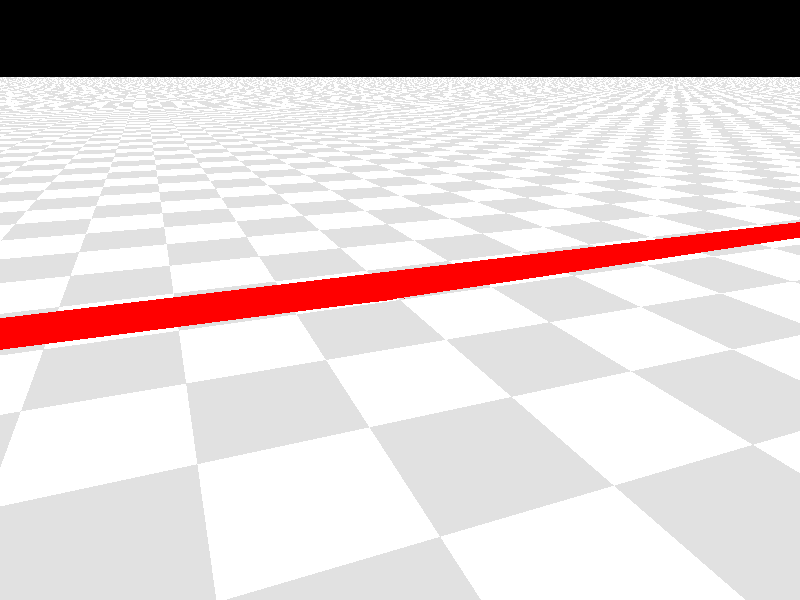 // povray triangle data 
 

#include "colors.inc"
#declare c1 = texture {pigment {color Red}} 

light_source {<0,0,0> color White}
light_source {<-10,5,-50> color rgb<1, 1, 1>}
light_source {<0,10,0> color White}
light_source {<-10,-5,50> color rgb<1, 1, 1>} 

camera { 
 location <5,2,-2> 
 look_at <0,0,0> 
 } 

plane { <0,1,0>, 0 pigment {checker color White, color Gray}} 

mesh { 

triangle{<0.09745268727866,0.02242707609494,0.06744452663202>,<-0.09992894726406,0.00376901826698,0.00274719376451>,<-0.09991661343425,0.00408293519784,0.00479727880940> texture { c1 } } 

triangle{<0.03298554148589,0.09440314641410,-0.38278024486240>,<0.03357803893926,0.09419403007088,-0.44470610172794>,<0.03387379202453,0.09408807689542,-0.46959279477887> texture { c1 } } 

triangle{<0.00314107590781,0.09995065603657,5.62350285275684>,<0.00376901826699,0.09992894726406,-15.22621019014481>,<0.00408293519785,0.09991661343425,-13.30757589202550> texture { c1 } } 

triangle{<0.00125660398834,0.09999210442038,69.11950027290224>,<0.00157073173118,0.09998766324817,-6.50784598708345>,<0.00188484397154,0.09998223523808,-38.98974696759402> texture { c1 } } 

triangle{<0.00125660398834,0.09999210442038,69.11950027290224>,<0.00157073173118,0.09998766324817,-6.50784598708345>,<0.00251320797667,0.19998420884076,33.76693390618600> texture { c1 } } 

triangle{<0.00094246384331,0.09999555871089,-44.70107743306681>,<0.00125660398834,0.09999210442038,69.11950027290224>,<0.00188484397154,0.09998223523808,-38.98974696759402> texture { c1 } } 

triangle{<0.08591385812743,0.05117430001143,-0.05941202439721>,<0.00376968794308,0.19996447047616,-20.06246224988823>,<0.00439787521850,0.19995164088740,-2.30840170918798> texture { c1 } } 

triangle{<0.00188484397154,0.09998223523808,-38.98974696759402>,<0.00219893760925,0.09997582044370,-3.01167005871686>,<0.00251300954433,0.09996841892833,24.82267299421732> texture { c1 } } 

triangle{<0.08460071056678,0.05331716207372,-0.01953668015715>,<0.01004886363595,0.19974739132120,2.36631689191983>,<0.01067633795175,0.19971483622390,3.92992672853088> texture { c1 } } 

triangle{<0.00251300954433,0.09996841892833,24.82267299421732>,<0.00282705667703,0.09996003076503,22.54925835126470>,<0.00314107590781,0.09995065603657,5.62350285275684> texture { c1 } } 

triangle{<0.08443279255020,0.05358267949790,-0.01410977715445>,<0.01004886363595,0.19974739132120,2.36631689191983>,<0.01067633795175,0.19971483622390,3.92992672853088> texture { c1 } } 

triangle{<0.00188484397154,0.09998223523808,-38.98974696759402>,<0.00251300954433,0.09996841892833,24.82267299421732>,<0.00314107590781,0.09995065603657,5.62350285275684> texture { c1 } } 

triangle{<0.08217464086296,0.05698533494719,0.05987264725516>,<0.01506536110559,0.19943178005212,-1.73855550562501>,<0.01569181914557,0.19938346674663,-2.24730907427444> texture { c1 } } 

triangle{<0.00094246384331,0.09999555871089,-44.70107743306681>,<0.00188484397154,0.09998223523808,-38.98974696759402>,<0.00314107590781,0.09995065603657,5.62350285275684> texture { c1 } } 

triangle{<0.08509944817947,0.05251746299613,-0.03529682398924>,<0.00628215181563,0.19990131207315,2.80012645802395>,<0.00691012827489,0.19988058967099,-4.63366909454370> texture { c1 } } 

triangle{<0.00094246384331,0.09999555871089,-44.70107743306681>,<0.00314107590781,0.09995065603657,5.62350285275684>,<0.00408293519785,0.09991661343425,-13.30757589202550> texture { c1 } } 

triangle{<0.08270805742746,0.05620833778521,0.04275621708514>,<0.01130370689640,0.19968031002180,4.33054042431262>,<0.01193096427803,0.19964381305564,3.82741236537421> texture { c1 } } 

triangle{<0.00314107590781,0.09995065603657,5.62350285275684>,<0.00345506413745,0.09994029483550,-9.20549137725976>,<0.00376901826699,0.09992894726406,-15.22621019014481> texture { c1 } } 

triangle{<0.08460071056678,0.05331716207372,-0.01953668015715>,<0.00879362366357,0.19980658693562,-3.81595072291968>,<0.00942129014193,0.19977797499239,-0.36876532241865> texture { c1 } } 

triangle{<0.01066111542753,0.09943007903970,1.10238033633002>,<0.01097343110910,0.09939609554552,1.73138950692804>,<0.01128563848735,0.09936113105200,2.20109497286353> texture { c1 } } 

triangle{<0.08443279255020,0.05358267949790,-0.01410977715445>,<0.00879362366357,0.19980658693562,-3.81595072291968>,<0.00942129014193,0.19977797499239,-0.36876532241865> texture { c1 } } 

triangle{<0.00439681183179,0.09990329346781,-7.15093446867972>,<0.00471064507096,0.09988898749620,-0.27188605004984>,<0.00502443181798,0.09987369566060,5.11946657307448> texture { c1 } } 

triangle{<0.08199521093255,0.05724321255946,0.06549052450459>,<0.01506536110559,0.19943178005212,-1.73855550562501>,<0.01569181914557,0.19938346674663,-2.24730907427444> texture { c1 } } 

triangle{<0.00408293519785,0.09991661343425,-13.30757589202550>,<0.00439681183179,0.09990329346781,-7.15093446867972>,<0.00502443181798,0.09987369566060,5.11946657307448> texture { c1 } } 

triangle{<0.07862884321366,0.06178596130903,0.14553593549584>,<0.01757023931015,0.19922672182863,-2.17812155187586>,<0.01819604078071,0.19917054024104,-1.79778751664535> texture { c1 } } 

triangle{<0.00533816897588,0.09985741811195,8.13894156228708>,<0.00565185344820,0.09984015501090,8.83195354010866>,<0.00596548213902,0.09982190652782,7.73518287587087> texture { c1 } } 

triangle{<0.08460071056678,0.05331716207372,-0.01953668015715>,<0.00753803653399,0.19985789452812,-7.73409722842441>,<0.00816587039570,0.19983322686851,-6.85631888506528> texture { c1 } } 

triangle{<0.00815906115682,0.09966659280340,-4.87829935315684>,<0.00972354939224,0.09952614022063,-1.55338604480911>,<0.01034869452504,0.09946308119914,0.32545558121911> texture { c1 } } 

triangle{<0.07996846584871,0.06004202253259,0.12077902318040>,<0.01631812231363,0.19933318560681,-2.46023897367414>,<0.01694426442841,0.19928093712892,-2.41871838450427> texture { c1 } } 

triangle{<0.00408293519785,0.09991661343425,-13.30757589202550>,<0.00502443181798,0.09987369566060,5.11946657307448>,<0.00659255979514,0.09978245414574,2.90335573796685> texture { c1 } } 

triangle{<0.08145207270705,0.05801344543918,0.08192068470989>,<0.01506536110559,0.19943178005212,-1.73855550562501>,<0.01569181914557,0.19938346674663,-2.24730907427444> texture { c1 } } 

triangle{<0.00533816897588,0.09985741811195,8.13894156228708>,<0.00596548213902,0.09982190652782,7.73518287587087>,<0.00659255979514,0.09978245414574,2.90335573796685> texture { c1 } } 

triangle{<0.08126941644331,0.05826904796686,0.08721990499769>,<0.01506536110559,0.19943178005212,-1.73855550562501>,<0.01569181914557,0.19938346674663,-2.24730907427444> texture { c1 } } 

triangle{<0.00502443181798,0.09987369566060,5.11946657307448>,<0.00533816897588,0.09985741811195,8.13894156228708>,<0.00659255979514,0.09978245414574,2.90335573796685> texture { c1 } } 

triangle{<0.08217464086296,0.05698533494719,0.05987264725516>,<0.01381200514288,0.19952250127225,0.17759282101884>,<0.01443875437657,0.19947812504646,-0.92014599116965> texture { c1 } } 

triangle{<0.00094246384331,0.09999555871089,-44.70107743306681>,<0.00408293519785,0.09991661343425,-13.30757589202550>,<0.00659255979514,0.09978245414574,2.90335573796685> texture { c1 } } 

triangle{<0.08199521093255,0.05724321255946,0.06549052450459>,<0.01381200514288,0.19952250127225,0.17759282101884>,<0.01443875437657,0.19947812504646,-0.92014599116965> texture { c1 } } 

triangle{<0.00596548213902,0.09982190652782,7.73518287587087>,<0.00627905195293,0.09980267284283,5.54291097616399>,<0.00659255979514,0.09978245414574,2.90335573796685> texture { c1 } } 

triangle{<0.07977944395386,0.06029295416890,0.12493685960372>,<0.01631812231363,0.19933318560681,-2.46023897367414>,<0.01694426442841,0.19928093712892,-2.41871838450427> texture { c1 } } 

triangle{<0.00721937718829,0.09973906252323,-1.86858068008738>,<0.00753268055279,0.09971589002606,-3.48721069131949>,<0.00784590957278,0.09969173337331,-4.47965188352914> texture { c1 } } 

triangle{<0.07784623015670,0.06276913612907,0.15447087944970>,<0.02132223085505,0.19886015807940,0.49897114181574>,<0.02194686221821,0.19879219109104,0.81936659462087> texture { c1 } } 

triangle{<0.00659255979514,0.09978245414574,2.90335573796685>,<0.00690600257144,0.09976125063612,0.32123831044805>,<0.00721937718829,0.09973906252323,-1.86858068008738> texture { c1 } } 

triangle{<0.08217464086296,0.05698533494719,0.05987264725516>,<0.01255810390586,0.19960534568565,2.76345836070935>,<0.01318511959028,0.19956490829149,1.46218447228727> texture { c1 } } 

triangle{<0.00659255979514,0.09978245414574,2.90335573796685>,<0.00721937718829,0.09973906252323,-1.86858068008738>,<0.00784590957278,0.09969173337331,-4.47965188352914> texture { c1 } } 

triangle{<0.07624425110115,0.06470559615694,0.15857437430828>,<0.02257127697470,0.19872226210400,1.06087061146258>,<0.02319546896179,0.19865037180847,1.22302552358915> texture { c1 } } 

triangle{<0.00815906115682,0.09966659280340,-4.87829935315684>,<0.00878511965507,0.09961336091432,-4.26653483037565>,<0.00909802039036,0.09958527012052,-3.48952272284169> texture { c1 } } 

triangle{<0.07920766142500,0.06104216879816,0.13622129926664>,<0.01757023931015,0.19922672182863,-2.17812155187586>,<0.01819604078071,0.19917054024104,-1.79778751664535> texture { c1 } } 

triangle{<0.00909802039036,0.09958527012052,-3.48952272284169>,<0.00941083133185,0.09955619646031,-2.55211601061385>,<0.00972354939224,0.09952614022063,-1.55338604480911> texture { c1 } } 

triangle{<0.07745030601987,0.06325701619131,0.15728904778169>,<0.02381943201897,0.19857652091396,1.30973914905562>,<0.02444315998798,0.19850071014936,1.32802511376218> texture { c1 } } 

triangle{<0.00815906115682,0.09966659280340,-4.87829935315684>,<0.00847213221421,0.09964046856446,-4.76951273830682>,<0.00878511965507,0.09961336091432,-4.26653483037565> texture { c1 } } 

triangle{<0.07583619152887,0.06518337253009,0.15648271999827>,<0.02257127697470,0.19872226210400,1.06087061146258>,<0.02319546896179,0.19865037180847,1.22302552358915> texture { c1 } } 

triangle{<0.00815906115682,0.09966659280340,-4.87829935315684>,<0.00909802039036,0.09958527012052,-3.48952272284169>,<0.00972354939224,0.09952614022063,-1.55338604480911> texture { c1 } } 

triangle{<0.07784623015670,0.06276913612907,0.15447087944970>,<0.02007234297024,0.19899020339626,-0.34666721412600>,<0.02069738905008,0.19892616239829,0.10586678804053> texture { c1 } } 

triangle{<0.00784590957278,0.09969173337331,-4.47965188352914>,<0.00815906115682,0.09966659280340,-4.87829935315684>,<0.01034869452504,0.09946308119914,0.32545558121911> texture { c1 } } 

triangle{<0.07725119636779,0.06350002094288,0.15826249141230>,<0.02381943201897,0.19857652091396,1.30973914905562>,<0.02444315998798,0.19850071014936,1.32802511376218> texture { c1 } } 

triangle{<0.01034869452504,0.09946308119914,0.32545558121911>,<0.01066111542753,0.09943007903970,1.10238033633002>,<0.01128563848735,0.09936113105200,2.20109497286353> texture { c1 } } 

triangle{<0.07396310949786,0.06730125135098,0.13091647302077>,<0.02631287181846,0.19826152621390,1.06709098610196>,<0.02693559789943,0.19817788364447,0.90905648568344> texture { c1 } } 

triangle{<0.00659255979514,0.09978245414574,2.90335573796685>,<0.00784590957278,0.09969173337331,-4.47965188352914>,<0.01034869452504,0.09946308119914,0.32545558121911> texture { c1 } } 

triangle{<0.01443875437657,0.19947812504646,-0.92014599116965>,<0.00188494318967,0.29999407825684,21.72798018903163>,<0.00282739152994,0.29998667613268,-20.31911798898365> texture { c1 } } 

triangle{<0.01253332335643,0.09921147013145,2.59938945940499>,<0.01284494302003,0.09917160601106,2.40734064042926>,<0.01315643590923,0.09913076310695,2.13900053721176> texture { c1 } } 

triangle{<0.07501110696305,0.06613118653236,0.14837160989626>,<0.02381943201897,0.19857652091396,1.30973914905562>,<0.02444315998798,0.19850071014936,1.32802511376218> texture { c1 } } 

triangle{<0.00972354939224,0.09952614022063,-1.55338604480911>,<0.01003617148512,0.09949510169813,-0.57387624972773>,<0.01034869452504,0.09946308119914,0.32545558121911> texture { c1 } } 

triangle{<0.07725119636779,0.06350002094288,0.15826249141230>,<0.02257127697470,0.19872226210400,1.06087061146258>,<0.02319546896179,0.19865037180847,1.22302552358915> texture { c1 } } 

triangle{<0.01222157999399,0.09925035507468,2.69406921608833>,<0.01253332335643,0.09921147013145,2.59938945940499>,<0.01315643590923,0.09913076310695,2.13900053721176> texture { c1 } } 

triangle{<0.06660118674343,0.07459411454242,-0.11646109061763>,<0.03994199610288,0.19597101047685,-0.45097032602470>,<0.04055745907130,0.19584456212435,-0.37713856984306> texture { c1 } } 

triangle{<0.01034869452504,0.09946308119914,0.32545558121911>,<0.01128563848735,0.09936113105200,2.20109497286353>,<0.01159773448090,0.09932518590423,2.51142748002189> texture { c1 } } 

triangle{<0.03190732047970,0.19743840279896,-0.44390403717935>,<0.03252743303898,0.19733718884157,-0.54983472125293>,<0.03438582005588,0.19702186523095,-0.74097435315114> texture { c1 } } 

triangle{<0.00659255979514,0.09978245414574,2.90335573796685>,<0.01034869452504,0.09946308119914,0.32545558121911>,<0.01159773448090,0.09932518590423,2.51142748002189> texture { c1 } } 

triangle{<0.07725119636779,0.06350002094288,0.15826249141230>,<0.02132223085505,0.19886015807940,0.49897114181574>,<0.02194686221821,0.19879219109104,0.81936659462087> texture { c1 } } 

triangle{<0.01595366023985,0.09871920139948,-0.90011207807863>,<0.01657361228281,0.09861701362290,-1.27421620938777>,<0.01688334447127,0.09856445951490,-1.39719728673162> texture { c1 } } 

triangle{<0.07353878607810,0.06776464374701,0.12170488458306>,<0.02880215651045,0.19791522372053,0.35439898644943>,<0.02942378236773,0.19782376255439,0.16826862960908> texture { c1 } } 

triangle{<0.01409012319376,0.09900236577166,1.07499242121921>,<0.01471189118386,0.09891188127720,0.31828548145449>,<0.01502255891208,0.09886517447379,-0.03515457818403> texture { c1 } } 

triangle{<0.07332553462226,0.06799533787224,0.11663854391475>,<0.02880215651045,0.19791522372053,0.35439898644943>,<0.02942378236773,0.19782376255439,0.16826862960908> texture { c1 } } 

triangle{<0.01159773448090,0.09932518590423,2.51142748002189>,<0.01190971600949,0.09928826045698,2.67089532943403>,<0.01222157999399,0.09925035507468,2.69406921608833> texture { c1 } } 

triangle{<0.06981654189935,0.07159364830218,0.00207903149520>,<0.03252743303898,0.19733718884157,-0.54983472125293>,<0.03314722456562,0.19723402724580,-0.63450821888571> texture { c1 } } 

triangle{<0.01502255891208,0.09886517447379,-0.03515457818403>,<0.01533307837370,0.09881749191103,-0.35992340394879>,<0.01564344650402,0.09876883405951,-0.64969102529884> texture { c1 } } 

triangle{<0.06959127965923,0.07181262977632,-0.00650297447206>,<0.03252743303898,0.19733718884157,-0.54983472125293>,<0.03314722456562,0.19723402724580,-0.63450821888571> texture { c1 } } 

triangle{<0.01222157999399,0.09925035507468,2.69406921608833>,<0.01315643590923,0.09913076310695,2.13900053721176>,<0.01346779894972,0.09908894182223,1.81494223305938> texture { c1 } } 

triangle{<0.03004511782415,0.19773034894758,-0.00844002916569>,<0.03128689300805,0.19753766811903,-0.31729738615888>,<0.03190732047970,0.19743840279896,-0.44390403717935> texture { c1 } } 

triangle{<0.01159773448090,0.09932518590423,2.51142748002189>,<0.01222157999399,0.09925035507468,2.69406921608833>,<0.01346779894972,0.09908894182223,1.81494223305938> texture { c1 } } 

triangle{<0.00251320797667,0.19998420884076,33.76693390618600>,<0.03252743303898,0.19733718884157,-0.54983472125293>,<0.03438582005588,0.19702186523095,-0.74097435315114> texture { c1 } } 

triangle{<0.01346779894972,0.09908894182223,1.81494223305938>,<0.01409012319376,0.09900236577166,1.07499242121921>,<0.01502255891208,0.09886517447379,-0.03515457818403> texture { c1 } } 

triangle{<0.01004886363595,0.19974739132120,2.36631689191983>,<0.00282739152994,0.29998667613268,-20.31911798898365>,<0.00376981196501,0.29997631326114,20.67400366403538> texture { c1 } } 

triangle{<0.01346779894972,0.09908894182223,1.81494223305938>,<0.01377902906846,0.09904614256967,1.45444917807368>,<0.01409012319376,0.09900236577166,1.07499242121921> texture { c1 } } 

triangle{<0.07353878607810,0.06776464374701,0.12170488458306>,<0.02755805813693,0.19809228513933,0.73194440984973>,<0.02818024638752,0.19800473154331,0.54448977027890> texture { c1 } } 

triangle{<0.01564344650402,0.09876883405951,-0.64969102529884>,<0.01595366023985,0.09871920139948,-0.90011207807863>,<0.01688334447127,0.09856445951490,-1.39719728673162> texture { c1 } } 

triangle{<0.07332553462226,0.06799533787224,0.11663854391475>,<0.02755805813693,0.19809228513933,0.73194440984973>,<0.02818024638752,0.19800473154331,0.54448977027890> texture { c1 } } 

triangle{<0.01409012319376,0.09900236577166,1.07499242121921>,<0.01440107825523,0.09895761186027,0.69191662723679>,<0.01471189118386,0.09891188127720,0.31828548145449> texture { c1 } } 

triangle{<0.06613118653237,0.07501110696305,-0.13129926970268>,<0.04424161855805,0.19504532598184,0.05832844239968>,<0.04485415218988,0.19490537455732,0.11973324883285> texture { c1 } } 

triangle{<0.01346779894972,0.09908894182223,1.81494223305938>,<0.01502255891208,0.09886517447379,-0.03515457818403>,<0.01564344650402,0.09876883405951,-0.64969102529884> texture { c1 } } 

triangle{<0.06565857557530,0.07542513807361,-0.14503522588246>,<0.03252743303898,0.19733718884157,-0.54983472125293>,<0.03314722456562,0.19723402724580,-0.63450821888571> texture { c1 } } 

triangle{<0.01159773448090,0.09932518590423,2.51142748002189>,<0.01346779894972,0.09908894182223,1.81494223305938>,<0.01564344650402,0.09876883405951,-0.64969102529884> texture { c1 } } 

triangle{<0.06981654189935,0.07159364830218,0.00207903149520>,<0.03128689300805,0.19753766811903,-0.31729738615888>,<0.03190732047970,0.19743840279896,-0.44390403717935> texture { c1 } } 

triangle{<0.00659255979514,0.09978245414574,2.90335573796685>,<0.01159773448090,0.09932518590423,2.51142748002189>,<0.01564344650402,0.09876883405951,-0.64969102529884> texture { c1 } } 

triangle{<0.06959127965923,0.07181262977632,-0.00650297447206>,<0.03128689300805,0.19753766811903,-0.31729738615888>,<0.03190732047970,0.19743840279896,-0.44390403717935> texture { c1 } } 

triangle{<0.00094246384331,0.09999555871089,-44.70107743306681>,<0.00659255979514,0.09978245414574,2.90335573796685>,<0.01564344650402,0.09876883405951,-0.64969102529884> texture { c1 } } 

triangle{<0.06565857557530,0.07542513807361,-0.14503522588246>,<0.03376668894255,0.19712891902980,-0.69801099660135>,<0.03438582005588,0.19702186523095,-0.74097435315114> texture { c1 } } 

triangle{<0.01595366023985,0.09871920139948,-0.90011207807863>,<0.01626371651949,0.09866859442079,-1.10862331735265>,<0.01657361228281,0.09861701362290,-1.27421620938777> texture { c1 } } 

triangle{<0.06542129689359,0.07563103802515,-0.15143109043081>,<0.03376668894255,0.19712891902980,-0.69801099660135>,<0.03438582005588,0.19702186523095,-0.74097435315114> texture { c1 } } 

triangle{<0.01812057636271,0.09834452049953,-1.50221451584723>,<0.01935494680509,0.09810905174433,-1.14558828054146>,<0.01966306946154,0.09804776233729,-1.01292670495086> texture { c1 } } 

triangle{<0.06565857557530,0.07542513807361,-0.14503522588246>,<0.03128689300805,0.19753766811903,-0.31729738615888>,<0.03190732047970,0.19743840279896,-0.44390403717935> texture { c1 } } 

triangle{<0.01688334447127,0.09856445951490,-1.39719728673162>,<0.01719291002794,0.09851093261548,-1.47894932675535>,<0.01750230589753,0.09845643345292,-1.52170533598621> texture { c1 } } 

triangle{<0.06613118653237,0.07501110696305,-0.13129926970268>,<0.04240142198441,0.19545362471364,-0.15050669955030>,<0.04301524740342,0.19531945241276,-0.07755758609007> texture { c1 } } 

triangle{<0.01688334447127,0.09856445951490,-1.39719728673162>,<0.01750230589753,0.09845643345292,-1.52170533598621>,<0.01781152902642,0.09840096256511,-1.52834443488378> texture { c1 } } 

triangle{<0.06589520623337,0.07521849370641,-0.13831706340493>,<0.04240142198441,0.19545362471364,-0.15050669955030>,<0.04301524740342,0.19531945241276,-0.07755758609007> texture { c1 } } 

triangle{<0.01564344650402,0.09876883405951,-0.64969102529884>,<0.01688334447127,0.09856445951490,-1.39719728673162>,<0.01781152902642,0.09840096256511,-1.52834443488378> texture { c1 } } 

triangle{<0.00565453191462,0.29994670571424,-14.25967877548453>,<0.00659681282775,0.29992746133110,-2.70530146384673>,<0.00753902863300,0.29990525678499,7.24560522040943> texture { c1 } } 

triangle{<0.01781152902642,0.09840096256511,-1.52834443488378>,<0.01812057636271,0.09834452049953,-1.50221451584723>,<0.01966306946154,0.09804776233729,-1.01292670495086> texture { c1 } } 

triangle{<0.02444315998798,0.19850071014936,1.32802511376218>,<0.02568988604006,0.19834321202211,1.19644246660700>,<0.03004511782415,0.19773034894758,-0.00844002916569> texture { c1 } } 

triangle{<0.01997099805144,0.09798550523842,-0.87042623691112>,<0.02058626087699,0.09785809043255,-0.56947119596313>,<0.02089358904024,0.09779293398307,-0.41709204886414> texture { c1 } } 

triangle{<0.02818024638752,0.19800473154331,0.54448977027890>,<0.02880215651045,0.19791522372053,0.35439898644943>,<0.02942378236773,0.19782376255439,0.16826862960908> texture { c1 } } 

triangle{<0.02089358904024,0.09779293398307,-0.41709204886414>,<0.02150762370171,0.09765972620638,-0.12138270453361>,<0.02181432413965,0.09759167619387,0.01775339640563> texture { c1 } } 

triangle{<0.00879362366357,0.19980658693562,-3.81595072291968>,<0.00282739152994,0.29998667613268,-20.31911798898365>,<0.00376981196501,0.29997631326114,20.67400366403538> texture { c1 } } 

triangle{<0.01812057636271,0.09834452049953,-1.50221451584723>,<0.01842944485623,0.09828710781324,-1.44698204637420>,<0.01873813145857,0.09822872507287,-1.36650579723642> texture { c1 } } 

triangle{<0.02818024638752,0.19800473154331,0.54448977027890>,<0.02942378236773,0.19782376255439,0.16826862960908>,<0.03004511782415,0.19773034894758,-0.00844002916569> texture { c1 } } 

triangle{<0.01564344650402,0.09876883405951,-0.64969102529884>,<0.01781152902642,0.09840096256511,-1.52834443488378>,<0.01966306946154,0.09804776233729,-1.01292670495086> texture { c1 } } 

triangle{<0.02568988604006,0.19834321202211,1.19644246660700>,<0.02818024638752,0.19800473154331,0.54448977027890>,<0.03004511782415,0.19773034894758,-0.00844002916569> texture { c1 } } 

triangle{<0.01873813145857,0.09822872507287,-1.36650579723642>,<0.01904663312312,0.09816937285464,-1.26472945617875>,<0.01935494680509,0.09810905174433,-1.14558828054146> texture { c1 } } 

triangle{<0.06683520201678,0.07438451298070,-0.10869114681466>,<0.03870989361017,0.19621810348867,-0.58669771392010>,<0.03932613892308,0.19609552467459,-0.52140228356178> texture { c1 } } 

triangle{<0.01812057636271,0.09834452049953,-1.50221451584723>,<0.01873813145857,0.09822872507287,-1.36650579723642>,<0.01935494680509,0.09810905174433,-1.14558828054146> texture { c1 } } 

triangle{<0.06660118674343,0.07459411454242,-0.11646109061763>,<0.03870989361017,0.19621810348867,-0.58669771392010>,<0.03932613892308,0.19609552467459,-0.52140228356178> texture { c1 } } 

triangle{<0.01997099805144,0.09798550523842,-0.87042623691112>,<0.02089358904024,0.09779293398307,-0.41709204886414>,<0.02181432413965,0.09759167619387,0.01775339640563> texture { c1 } } 

triangle{<0.06565857557530,0.07542513807361,-0.14503522588246>,<0.02880215651045,0.19791522372053,0.35439898644943>,<0.02942378236773,0.19782376255439,0.16826862960908> texture { c1 } } 

triangle{<0.02334453638559,0.09723699203977,0.56867201986887>,<0.02364989970237,0.09716317329147,0.64401896271201>,<0.02395502960419,0.09708839558187,0.70691040622115> texture { c1 } } 

triangle{<0.00816587039570,0.19983322686851,-6.85631888506528>,<0.00282739152994,0.29998667613268,-20.31911798898365>,<0.00376981196501,0.29997631326114,20.67400366403538> texture { c1 } } 

triangle{<0.01997099805144,0.09798550523842,-0.87042623691112>,<0.02027872953565,0.09792228106218,-0.72154500530268>,<0.02058626087699,0.09785809043255,-0.56947119596313> texture { c1 } } 

triangle{<0.06981654189935,0.07159364830218,0.00207903149520>,<0.03004511782415,0.19773034894758,-0.00844002916569>,<0.03066615674739,0.19763498382206,-0.17138531589570> texture { c1 } } 

triangle{<0.02089358904024,0.09779293398307,-0.41709204886414>,<0.02120071099221,0.09772681235682,-0.26697840663494>,<0.02150762370171,0.09765972620638,-0.12138270453361> texture { c1 } } 

triangle{<0.06589520623337,0.07521849370641,-0.13831706340493>,<0.04424161855805,0.19504532598184,0.05832844239968>,<0.04485415218988,0.19490537455732,0.11973324883285> texture { c1 } } 

triangle{<0.02212080927902,0.09752266299092,0.14878618098199>,<0.02242707609494,0.09745268727866,0.27035571224342>,<0.02273312156466,0.09738174974771,0.38137260620804> texture { c1 } } 

triangle{<0.06613118653237,0.07501110696305,-0.13129926970268>,<0.04117252175398,0.19571618086509,-0.30150972539848>,<0.04178717808048,0.19558586796614,-0.22553509476048> texture { c1 } } 

triangle{<0.01564344650402,0.09876883405951,-0.64969102529884>,<0.01966306946154,0.09804776233729,-1.01292670495086>,<0.02181432413965,0.09759167619387,0.01775339640563> texture { c1 } } 

triangle{<0.08460071056678,0.05331716207372,-0.01953668015715>,<0.00376981196501,0.29997631326114,20.67400366403538>,<0.00471219519355,0.29996298974450,-2.28200848723582> texture { c1 } } 

triangle{<0.00094246384331,0.09999555871089,-44.70107743306681>,<0.01564344650402,0.09876883405951,-0.64969102529884>,<0.02181432413965,0.09759167619387,0.01775339640563> texture { c1 } } 

triangle{<0.02444315998798,0.19850071014936,1.32802511376218>,<0.02506664671286,0.19842294026290,1.28689671310735>,<0.02568988604006,0.19834321202211,1.19644246660700> texture { c1 } } 

triangle{<0.01966306946154,0.09804776233729,-1.01292670495086>,<0.01997099805144,0.09798550523842,-0.87042623691112>,<0.02181432413965,0.09759167619387,0.01775339640563> texture { c1 } } 

triangle{<0.01944709878448,0.19905228044126,-0.83700298107612>,<0.02381943201897,0.19857652091396,1.30973914905562>,<0.02444315998798,0.19850071014936,1.32802511376218> texture { c1 } } 

triangle{<0.02181432413965,0.09759167619387,0.01775339640563>,<0.02212080927902,0.09752266299092,0.14878618098199>,<0.02273312156466,0.09738174974771,0.38137260620804> texture { c1 } } 

triangle{<0.01757023931015,0.19922672182863,-2.17812155187586>,<0.01944709878448,0.19905228044126,-0.83700298107612>,<0.02444315998798,0.19850071014936,1.32802511376218> texture { c1 } } 

triangle{<0.02303894266766,0.09730985109821,0.48100608379422>,<0.02334453638559,0.09723699203977,0.56867201986887>,<0.02395502960419,0.09708839558187,0.70691040622115> texture { c1 } } 

triangle{<0.06565857557530,0.07542513807361,-0.14503522588246>,<0.03004511782415,0.19773034894758,-0.00844002916569>,<0.03066615674739,0.19763498382206,-0.17138531589570> texture { c1 } } 

triangle{<0.02970415815770,0.09548645447466,0.20121376484627>,<0.03000399062413,0.09539266505674,0.13658575519300>,<0.03030352696328,0.09529793415172,0.07304647095344> texture { c1 } } 

triangle{<0.01130370689640,0.19968031002180,4.33054042431262>,<0.00282739152994,0.29998667613268,-20.31911798898365>,<0.00376981196501,0.29997631326114,20.67400366403538> texture { c1 } } 

triangle{<0.02181432413965,0.09759167619387,0.01775339640563>,<0.02395502960419,0.09708839558187,0.70691040622115>,<0.02456457711924,0.09693596624036,0.79571980242185> texture { c1 } } 

triangle{<0.01944709878448,0.19905228044126,-0.83700298107612>,<0.02132223085505,0.19886015807940,0.49897114181574>,<0.02257127697470,0.19872226210400,1.06087061146258> texture { c1 } } 

triangle{<0.02181432413965,0.09759167619387,0.01775339640563>,<0.02273312156466,0.09738174974771,0.38137260620804>,<0.02395502960419,0.09708839558187,0.70691040622115> texture { c1 } } 

triangle{<0.01067633795175,0.19971483622390,3.92992672853088>,<0.00282739152994,0.29998667613268,-20.31911798898365>,<0.00376981196501,0.29997631326114,20.67400366403538> texture { c1 } } 

triangle{<0.02486898871649,0.09685831611286,0.82222607399447>,<0.02517315486685,0.09677971003289,0.83740120448598>,<0.02547707256834,0.09670014877624,0.84181792506677> texture { c1 } } 

triangle{<0.01944709878448,0.19905228044126,-0.83700298107612>,<0.02007234297024,0.19899020339626,-0.34666721412600>,<0.02132223085505,0.19886015807940,0.49897114181574> texture { c1 } } 

triangle{<0.02273312156466,0.09738174974771,0.38137260620804>,<0.02303894266766,0.09730985109821,0.48100608379422>,<0.02395502960419,0.09708839558187,0.70691040622115> texture { c1 } } 

triangle{<0.00942129014193,0.19977797499239,-0.36876532241865>,<0.00565453191462,0.29994670571424,-14.25967877548453>,<0.00659681282775,0.29992746133110,-2.70530146384673> texture { c1 } } 

triangle{<0.02578073882141,0.09661963312817,0.83612446282917>,<0.02608415062899,0.09653816388333,0.82103110098522>,<0.02638730499654,0.09645574184578,0.79729942202931> texture { c1 } } 

triangle{<0.06565857557530,0.07542513807361,-0.14503522588246>,<0.02755805813693,0.19809228513933,0.73194440984973>,<0.02818024638752,0.19800473154331,0.54448977027890> texture { c1 } } 

triangle{<0.02395502960419,0.09708839558187,0.70691040622115>,<0.02425992307954,0.09701265964901,0.75740274326433>,<0.02456457711924,0.09693596624036,0.79571980242185> texture { c1 } } 

triangle{<0.01819604078071,0.19917054024104,-1.79778751664535>,<0.01882166266370,0.19911239292062,-1.33422611013947>,<0.01944709878448,0.19905228044126,-0.83700298107612> texture { c1 } } 

triangle{<0.02910361668283,0.09567120515588,0.33147694014453>,<0.02940403252323,0.09557930147983,0.26637627739559>,<0.02970415815770,0.09548645447466,0.20121376484627> texture { c1 } } 

triangle{<0.01757023931015,0.19922672182863,-2.17812155187586>,<0.01819604078071,0.19917054024104,-1.79778751664535>,<0.01944709878448,0.19905228044126,-0.83700298107612> texture { c1 } } 

triangle{<0.02669019893204,0.09637236782900,0.76573227876234>,<0.02729519355173,0.09620276715861,0.68244188116282>,<0.02789911060392,0.09602936856769,0.57795324338022> texture { c1 } } 

triangle{<0.00753803653399,0.19985789452812,-7.73409722842441>,<0.00282739152994,0.29998667613268,-20.31911798898365>,<0.00376981196501,0.29997631326114,20.67400366403538> texture { c1 } } 

triangle{<0.02456457711924,0.09693596624036,0.79571980242185>,<0.02486898871649,0.09685831611286,0.82222607399447>,<0.02547707256834,0.09670014877624,0.84181792506677> texture { c1 } } 

triangle{<0.01506536110559,0.19943178005212,-1.73855550562501>,<0.01631812231363,0.19933318560681,-2.46023897367414>,<0.01694426442841,0.19928093712892,-2.41871838450427> texture { c1 } } 

triangle{<0.02547707256834,0.09670014877624,0.84181792506677>,<0.02638730499654,0.09645574184578,0.79729942202931>,<0.02669019893204,0.09637236782900,0.76573227876234> texture { c1 } } 

triangle{<0.01318511959028,0.19956490829149,1.46218447228727>,<0.00188494318967,0.29999407825684,21.72798018903163>,<0.00282739152994,0.29998667613268,-20.31911798898365> texture { c1 } } 

triangle{<0.02669019893204,0.09637236782900,0.76573227876234>,<0.02699282944605,0.09628804265586,0.72716282933733>,<0.02729519355173,0.09620276715861,0.68244188116282> texture { c1 } } 

triangle{<0.00691012827489,0.19988058967099,-4.63366909454370>,<0.00282739152994,0.29998667613268,-20.31911798898365>,<0.00376981196501,0.29997631326114,20.67400366403538> texture { c1 } } 

triangle{<0.02547707256834,0.09670014877624,0.84181792506677>,<0.02578073882141,0.09661963312817,0.83612446282917>,<0.02638730499654,0.09645574184578,0.79729942202931> texture { c1 } } 

triangle{<0.08443279255020,0.05358267949790,-0.01410977715445>,<0.00376981196501,0.29997631326114,20.67400366403538>,<0.00471219519355,0.29996298974450,-2.28200848723582> texture { c1 } } 

triangle{<0.02547707256834,0.09670014877624,0.84181792506677>,<0.02669019893204,0.09637236782900,0.76573227876234>,<0.02789911060392,0.09602936856769,0.57795324338022> texture { c1 } } 

triangle{<0.01318511959028,0.19956490829149,1.46218447228727>,<0.01381200514288,0.19952250127225,0.17759282101884>,<0.01443875437657,0.19947812504646,-0.92014599116965> texture { c1 } } 

triangle{<0.02820065759001,0.09594124718540,0.51985161145347>,<0.02880291360148,0.09576216459576,0.39587964481004>,<0.02910361668283,0.09567120515588,0.33147694014453> texture { c1 } } 

triangle{<0.01255810390586,0.19960534568565,2.76345836070935>,<0.01318511959028,0.19956490829149,1.46218447228727>,<0.01443875437657,0.19947812504646,-0.92014599116965> texture { c1 } } 

triangle{<0.02456457711924,0.09693596624036,0.79571980242185>,<0.02547707256834,0.09670014877624,0.84181792506677>,<0.02789911060392,0.09602936856769,0.57795324338022> texture { c1 } } 

triangle{<0.00879362366357,0.19980658693562,-3.81595072291968>,<0.01255810390586,0.19960534568565,2.76345836070935>,<0.01443875437657,0.19947812504646,-0.92014599116965> texture { c1 } } 

triangle{<0.02181432413965,0.09759167619387,0.01775339640563>,<0.02456457711924,0.09693596624036,0.79571980242185>,<0.02789911060392,0.09602936856769,0.57795324338022> texture { c1 } } 

triangle{<0.06589520623337,0.07521849370641,-0.13831706340493>,<0.04117252175398,0.19571618086509,-0.30150972539848>,<0.04178717808048,0.19558586796614,-0.22553509476048> texture { c1 } } 

triangle{<0.02729519355173,0.09620276715861,0.68244188116282>,<0.02759728826487,0.09611654217889,0.63242393370513>,<0.02789911060392,0.09602936856769,0.57795324338022> texture { c1 } } 

triangle{<0.00314146346236,0.19997532649633,-3.19529688138938>,<0.00282739152994,0.29998667613268,-20.31911798898365>,<0.00376981196501,0.29997631326114,20.67400366403538> texture { c1 } } 

triangle{<0.02820065759001,0.09594124718540,0.51985161145347>,<0.02910361668283,0.09567120515588,0.33147694014453>,<0.02970415815770,0.09548645447466,0.20121376484627> texture { c1 } } 

triangle{<0.01067633795175,0.19971483622390,3.92992672853088>,<0.01130370689640,0.19968031002180,4.33054042431262>,<0.01193096427803,0.19964381305564,3.82741236537421> texture { c1 } } 

triangle{<0.03564118787133,0.09343289424566,-0.53619427744064>,<0.03593453960059,0.09332046326339,-0.53446943974960>,<0.03622753667045,0.09320711124582,-0.52945997954238> texture { c1 } } 

triangle{<0.08837656300887,0.04679298142606,-0.11115641729197>,<0.00753902863300,0.29990525678499,7.24560522040943>,<0.00848117003108,0.29988009229508,7.25422029468530> texture { c1 } } 

triangle{<0.03505343201913,0.09365498867482,-0.52916487088811>,<0.03534748437793,0.09354440308299,-0.53447530834786>,<0.03564118787133,0.09343289424566,-0.53619427744064> texture { c1 } } 

triangle{<0.00251320797667,0.19998420884076,33.76693390618600>,<0.00282739152994,0.29998667613268,-20.31911798898365>,<0.00376981196501,0.29997631326114,20.67400366403538> texture { c1 } } 

triangle{<0.02820065759001,0.09594124718540,0.51985161145347>,<0.02850192624700,0.09585217890174,0.45890929887962>,<0.02880291360148,0.09576216459576,0.39587964481004> texture { c1 } } 

triangle{<0.00188492768663,0.19999111742179,-24.32523509635273>,<0.00282739152994,0.29998667613268,-20.31911798898365>,<0.00376981196501,0.29997631326114,20.67400366403538> texture { c1 } } 

triangle{<0.02789911060392,0.09602936856769,0.57795324338022>,<0.02820065759001,0.09594124718540,0.51985161145347>,<0.02970415815770,0.09548645447466,0.20121376484627> texture { c1 } } 

triangle{<0.00188492768663,0.19999111742179,-24.32523509635273>,<0.00251320797667,0.19998420884076,33.76693390618600>,<0.00376981196501,0.29997631326114,20.67400366403538> texture { c1 } } 

triangle{<0.02181432413965,0.09759167619387,0.01775339640563>,<0.02789911060392,0.09602936856769,0.57795324338022>,<0.02970415815770,0.09548645447466,0.20121376484627> texture { c1 } } 

triangle{<0.03376668894255,0.19712891902980,-0.69801099660135>,<0.00282739152994,0.29998667613268,-20.31911798898365>,<0.00376981196501,0.29997631326114,20.67400366403538> texture { c1 } } 

triangle{<0.03030352696328,0.09529793415172,0.07304647095344>,<0.03060276421885,0.09520226269457,0.01110431317035>,<0.03090169943749,0.09510565162952,-0.04878213157571> texture { c1 } } 

triangle{<0.00691012827489,0.19988058967099,-4.63366909454370>,<0.00753803653399,0.19985789452812,-7.73409722842441>,<0.00816587039570,0.19983322686851,-6.85631888506528> texture { c1 } } 

triangle{<0.02970415815770,0.09548645447466,0.20121376484627>,<0.03179666338324,0.09481019036840,-0.21231649111247>,<0.03209436098072,0.09470983049947,-0.26044976418233> texture { c1 } } 

triangle{<0.01193096427803,0.19964381305564,3.82741236537421>,<0.00188494318967,0.29999407825684,21.72798018903163>,<0.00282739152994,0.29998667613268,-20.31911798898365> texture { c1 } } 

triangle{<0.03030352696328,0.09529793415172,0.07304647095344>,<0.03090169943749,0.09510565162952,-0.04878213157571>,<0.03120032966884,0.09500810191008,-0.10620708253856> texture { c1 } } 

triangle{<0.00565411335405,0.19992006153005,11.11112736835374>,<0.00628215181563,0.19990131207315,2.80012645802395>,<0.00691012827489,0.19988058967099,-4.63366909454370> texture { c1 } } 

triangle{<0.02970415815770,0.09548645447466,0.20121376484627>,<0.03030352696328,0.09529793415172,0.07304647095344>,<0.03179666338324,0.09481019036840,-0.21231649111247> texture { c1 } } 

triangle{<0.00376968794308,0.19996447047616,-20.06246224988823>,<0.00502601908867,0.19993683785666,11.90497211713505>,<0.00565411335405,0.19992006153005,11.11112736835374> texture { c1 } } 

triangle{<0.03120032966884,0.09500810191008,-0.10620708253856>,<0.03149865196553,0.09490961449903,-0.16081849104315>,<0.03179666338324,0.09481019036840,-0.21231649111247> texture { c1 } } 

triangle{<0.03314722456562,0.19723402724580,-0.63450821888571>,<0.00282739152994,0.29998667613268,-20.31911798898365>,<0.00376981196501,0.29997631326114,20.67400366403538> texture { c1 } } 

triangle{<0.03030352696328,0.09529793415172,0.07304647095344>,<0.03120032966884,0.09500810191008,-0.10620708253856>,<0.03179666338324,0.09481019036840,-0.21231649111247> texture { c1 } } 

triangle{<0.08392404526524,0.05437604827788,0.00258593295544>,<0.00376981196501,0.29997631326114,20.67400366403538>,<0.00471219519355,0.29996298974450,-2.28200848723582> texture { c1 } } 

triangle{<0.03475903369710,0.09376464992972,-0.52012847891805>,<0.03564118787133,0.09343289424566,-0.53619427744064>,<0.03622753667045,0.09320711124582,-0.52945997954238> texture { c1 } } 

triangle{<0.00125662879311,0.19999605217123,35.03410684078968>,<0.00094247624576,0.29999851956056,-32.83934462947419>,<0.00188494318967,0.29999407825684,21.72798018903163> texture { c1 } } 

triangle{<0.03387379202453,0.09408807689542,-0.46959279477887>,<0.03416921078915,0.09398119510863,-0.49042655466777>,<0.03475903369710,0.09376464992972,-0.52012847891805> texture { c1 } } 

triangle{<0.08778158269611,0.04789983026448,-0.10235988721170>,<0.01319043549536,0.29970988040344,-2.82151592503852>,<0.01413193521289,0.29966696248859,-0.52529042481584> texture { c1 } } 

triangle{<0.03298554148589,0.09440314641410,-0.38278024486240>,<0.03387379202453,0.09408807689542,-0.46959279477887>,<0.03475903369710,0.09376464992972,-0.52012847891805> texture { c1 } } 

triangle{<0.08837656300887,0.04679298142606,-0.11115641729197>,<0.00565453191462,0.29994670571424,-14.25967877548453>,<0.00659681282775,0.29992746133110,-2.70530146384673> texture { c1 } } 

triangle{<0.03239174181982,0.09460853588275,-0.30501084674767>,<0.03268880296549,0.09450630751798,-0.34583165169357>,<0.03298554148589,0.09440314641410,-0.38278024486240> texture { c1 } } 

triangle{<0.00376981196501,0.29997631326114,20.67400366403538>,<0.00471219519355,0.29996298974450,-2.28200848723582>,<0.00565453191462,0.29994670571424,-14.25967877548453> texture { c1 } } 

triangle{<0.03209436098072,0.09470983049947,-0.26044976418233>,<0.03239174181982,0.09460853588275,-0.30501084674767>,<0.03298554148589,0.09440314641410,-0.38278024486240> texture { c1 } } 

triangle{<0.06683520201678,0.07438451298070,-0.10869114681466>,<0.03747626291715,0.19645745014574,-0.69442859773331>,<0.03809326624624,0.19633874570928,-0.64501240989874> texture { c1 } } 

triangle{<0.03209436098072,0.09470983049947,-0.26044976418233>,<0.03298554148589,0.09440314641410,-0.38278024486240>,<0.03475903369710,0.09376464992972,-0.52012847891805> texture { c1 } } 

triangle{<0.06660118674343,0.07459411454242,-0.11646109061763>,<0.03747626291715,0.19645745014574,-0.69442859773331>,<0.03809326624624,0.19633874570928,-0.64501240989874> texture { c1 } } 

triangle{<0.03298554148589,0.09440314641410,-0.38278024486240>,<0.03328195445230,0.09429905358929,-0.41575932129541>,<0.03357803893926,0.09419403007088,-0.44470610172794> texture { c1 } } 

triangle{<0.06613118653237,0.07501110696305,-0.13129926970268>,<0.04301524740342,0.19531945241276,-0.07755758609007>,<0.04362864827931,0.19518335238775,-0.00766761714541> texture { c1 } } 

triangle{<0.03475903369710,0.09376464992972,-0.52012847891805>,<0.03505343201913,0.09365498867482,-0.52916487088811>,<0.03564118787133,0.09343289424566,-0.53619427744064> texture { c1 } } 

triangle{<0.06613118653237,0.07501110696305,-0.13129926970268>,<0.03994199610288,0.19597101047685,-0.45097032602470>,<0.04055745907130,0.19584456212435,-0.37713856984306> texture { c1 } } 

triangle{<0.02970415815770,0.09548645447466,0.20121376484627>,<0.03209436098072,0.09470983049947,-0.26044976418233>,<0.03475903369710,0.09376464992972,-0.52012847891805> texture { c1 } } 

triangle{<0.06589520623337,0.07521849370641,-0.13831706340493>,<0.03994199610288,0.19597101047685,-0.45097032602470>,<0.04055745907130,0.19584456212435,-0.37713856984306> texture { c1 } } 

triangle{<0.06683520201678,0.07438451298070,-0.10869114681466>,<0.03624115272543,0.19668904099907,-0.75876384433914>,<0.03685888971247,0.19657421562648,-0.73299392280629> texture { c1 } } 

triangle{<0.06660118674343,0.07459411454242,-0.11646109061763>,<0.03624115272543,0.19668904099907,-0.75876384433914>,<0.03685888971247,0.19657421562648,-0.73299392280629> texture { c1 } } 

triangle{<0.04455729223769,0.08952456483248,0.18043303655801>,<0.04483832160900,0.08938414241513,0.19913732469863>,<0.04511890844418,0.08924283781237,0.21641558864222> texture { c1 } } 

triangle{<0.06613118653237,0.07501110696305,-0.13129926970268>,<0.04055745907130,0.19584456212435,-0.37713856984306>,<0.04117252175398,0.19571618086509,-0.30150972539848> texture { c1 } } 

triangle{<0.03416921078915,0.09398119510863,-0.49042655466777>,<0.03446429231745,0.09387338576539,-0.50724807292517>,<0.03475903369710,0.09376464992972,-0.52012847891805> texture { c1 } } 

triangle{<0.06613118653237,0.07501110696305,-0.13129926970268>,<0.03870989361017,0.19621810348867,-0.58669771392010>,<0.03932613892308,0.19609552467459,-0.52140228356178> texture { c1 } } 

triangle{<0.04029064357137,0.09152411726209,-0.22399248067196>,<0.04086490747364,0.09126915874035,-0.16302619779160>,<0.04115143586051,0.09114032766354,-0.13254552314931> texture { c1 } } 

triangle{<0.06589520623337,0.07521849370641,-0.13831706340493>,<0.03870989361017,0.19621810348867,-0.58669771392010>,<0.03932613892308,0.19609552467459,-0.52140228356178> texture { c1 } } 

triangle{<0.03710437102371,0.09286154021410,-0.49648479609373>,<0.03768710104122,0.09262657510191,-0.46149842830508>,<0.03797790955218,0.09250772068345,-0.44073484234389> texture { c1 } } 

triangle{<0.06683520201678,0.07438451298070,-0.10869114681466>,<0.03500461179506,0.19691286690584,-0.76445818796635>,<0.03562305805284,0.19680192513023,-0.76984738648384> texture { c1 } } 

triangle{<0.03710437102371,0.09286154021410,-0.49648479609373>,<0.03797790955218,0.09250772068345,-0.44073484234389>,<0.03826834323651,0.09238795325113,-0.41807983594519> texture { c1 } } 

triangle{<0.06660118674343,0.07459411454242,-0.11646109061763>,<0.03500461179506,0.19691286690584,-0.76445818796635>,<0.03562305805284,0.19680192513023,-0.76984738648384> texture { c1 } } 

triangle{<0.03475903369710,0.09376464992972,-0.52012847891805>,<0.03622753667045,0.09320711124582,-0.52945997954238>,<0.03652017618916,0.09309283931169,-0.52133627297401> texture { c1 } } 

triangle{<0.06589520623337,0.07521849370641,-0.13831706340493>,<0.04055745907130,0.19584456212435,-0.37713856984306>,<0.04117252175398,0.19571618086509,-0.30150972539848> texture { c1 } } 

triangle{<0.03884807466314,0.09214568408215,-0.36794925625753>,<0.03913736668372,0.09202318473659,-0.34088896244458>,<0.03942627243430,0.09189977715934,-0.31276762882689> texture { c1 } } 

triangle{<0.06613118653237,0.07501110696305,-0.13129926970268>,<0.03747626291715,0.19645745014574,-0.69442859773331>,<0.03809326624624,0.19633874570928,-0.64501240989874> texture { c1 } } 

triangle{<0.03855839922774,0.09226727398701,-0.39374792455860>,<0.03884807466314,0.09214568408215,-0.36794925625753>,<0.03942627243430,0.09189977715934,-0.31276762882689> texture { c1 } } 

triangle{<0.06589520623337,0.07521849370641,-0.13831706340493>,<0.03747626291715,0.19645745014574,-0.69442859773331>,<0.03809326624624,0.19633874570928,-0.64501240989874> texture { c1 } } 

triangle{<0.03710437102371,0.09286154021410,-0.49648479609373>,<0.03739592057378,0.09274451533347,-0.48015374431538>,<0.03768710104122,0.09262657510191,-0.46149842830508> texture { c1 } } 

triangle{<0.06683520201678,0.07438451298070,-0.10869114681466>,<0.03376668894255,0.19712891902980,-0.69801099660135>,<0.03438582005588,0.19702186523095,-0.74097435315114> texture { c1 } } 

triangle{<0.03652017618916,0.09309283931169,-0.52133627297401>,<0.03681245526847,0.09297764858883,-0.51028014228894>,<0.03710437102371,0.09286154021410,-0.49648479609373> texture { c1 } } 

triangle{<0.06660118674343,0.07459411454242,-0.11646109061763>,<0.03376668894255,0.19712891902980,-0.69801099660135>,<0.03438582005588,0.19702186523095,-0.74097435315114> texture { c1 } } 

triangle{<0.03710437102371,0.09286154021410,-0.49648479609373>,<0.03826834323651,0.09238795325113,-0.41807983594519>,<0.03855839922774,0.09226727398701,-0.39374792455860> texture { c1 } } 

triangle{<0.06613118653237,0.07501110696305,-0.13129926970268>,<0.03932613892308,0.19609552467459,-0.52140228356178>,<0.03994199610288,0.19597101047685,-0.45097032602470> texture { c1 } } 

triangle{<0.03652017618916,0.09309283931169,-0.52133627297401>,<0.03710437102371,0.09286154021410,-0.49648479609373>,<0.03855839922774,0.09226727398701,-0.39374792455860> texture { c1 } } 

triangle{<0.06613118653237,0.07501110696305,-0.13129926970268>,<0.03624115272543,0.19668904099907,-0.75876384433914>,<0.03685888971247,0.19657421562648,-0.73299392280629> texture { c1 } } 

triangle{<0.03942627243430,0.09189977715934,-0.31276762882689>,<0.04029064357137,0.09152411726209,-0.22399248067196>,<0.04115143586051,0.09114032766354,-0.13254552314931> texture { c1 } } 

triangle{<0.06589520623337,0.07521849370641,-0.13831706340493>,<0.03624115272543,0.19668904099907,-0.75876384433914>,<0.03685888971247,0.19657421562648,-0.73299392280629> texture { c1 } } 

triangle{<0.03855839922774,0.09226727398701,-0.39374792455860>,<0.03942627243430,0.09189977715934,-0.31276762882689>,<0.04115143586051,0.09114032766354,-0.13254552314931> texture { c1 } } 

triangle{<0.06589520623337,0.07521849370641,-0.13831706340493>,<0.03252743303898,0.19733718884157,-0.54983472125293>,<0.03314722456562,0.19723402724580,-0.63450821888571> texture { c1 } } 

triangle{<0.03942627243430,0.09189977715934,-0.31276762882689>,<0.04000291372373,0.09165024219069,-0.25412688360563>,<0.04029064357137,0.09152411726209,-0.22399248067196> texture { c1 } } 

triangle{<0.06613118653237,0.07501110696305,-0.13129926970268>,<0.03809326624624,0.19633874570928,-0.64501240989874>,<0.03870989361017,0.19621810348867,-0.58669771392010> texture { c1 } } 

triangle{<0.04115143586051,0.09114032766354,-0.13254552314931>,<0.04143755809933,0.09101059706850,-0.10228398727443>,<0.04172327136618,0.09087996823560,-0.07239038382501> texture { c1 } } 

triangle{<0.06589520623337,0.07521849370641,-0.13831706340493>,<0.03128689300805,0.19753766811903,-0.31729738615888>,<0.03190732047970,0.19743840279896,-0.44390403717935> texture { c1 } } 

triangle{<0.04029064357137,0.09152411726209,-0.22399248067196>,<0.04057797576662,0.09139708902741,-0.19356557573165>,<0.04086490747364,0.09126915874035,-0.16302619779160> texture { c1 } } 

triangle{<0.06613118653237,0.07501110696305,-0.13129926970268>,<0.03500461179506,0.19691286690584,-0.76445818796635>,<0.03562305805284,0.19680192513023,-0.76984738648384> texture { c1 } } 

triangle{<0.03652017618916,0.09309283931169,-0.52133627297401>,<0.03855839922774,0.09226727398701,-0.39374792455860>,<0.04115143586051,0.09114032766354,-0.13254552314931> texture { c1 } } 

triangle{<0.06589520623337,0.07521849370641,-0.13831706340493>,<0.02880215651045,0.19791522372053,0.35439898644943>,<0.02942378236773,0.19782376255439,0.16826862960908> texture { c1 } } 

}